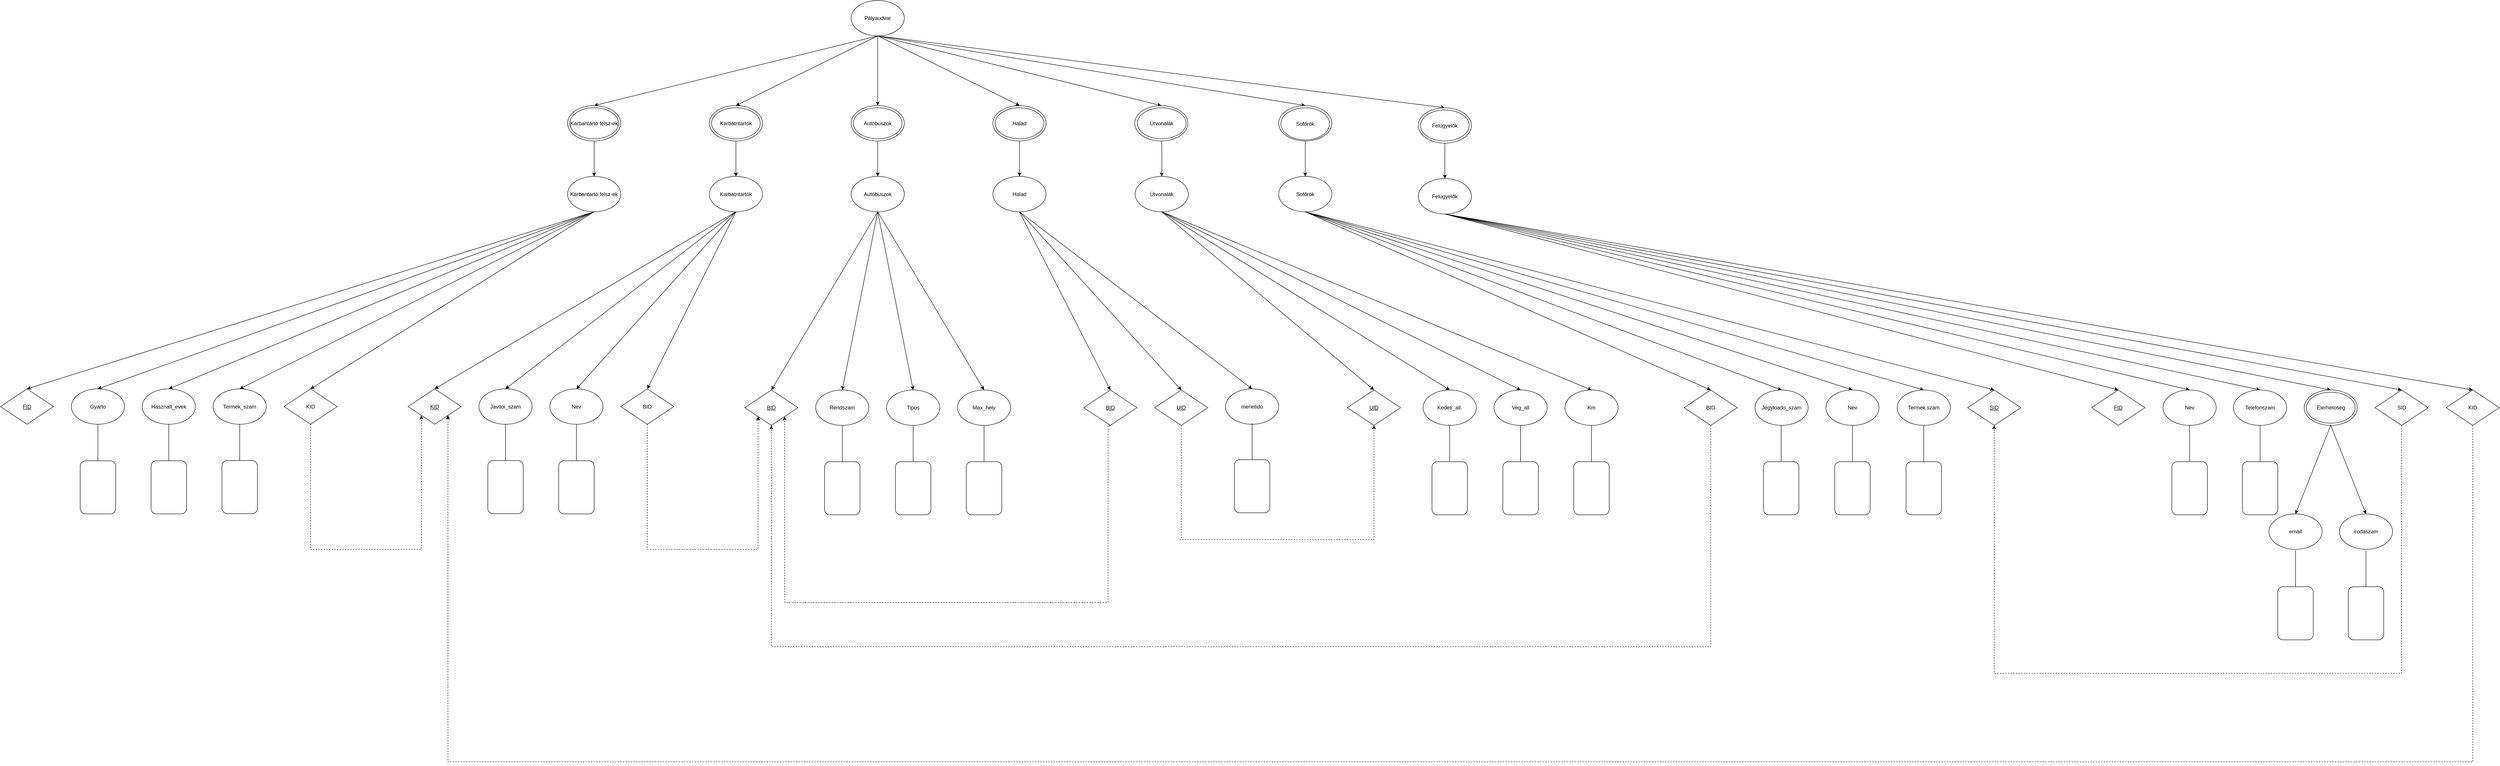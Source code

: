 <mxfile version="22.1.8" type="device">
  <diagram name="1 oldal" id="VtYqye-FtJfE0zJOBTTC">
    <mxGraphModel dx="4279" dy="1453" grid="1" gridSize="10" guides="1" tooltips="1" connect="1" arrows="1" fold="1" page="1" pageScale="1" pageWidth="827" pageHeight="1169" math="0" shadow="0">
      <root>
        <mxCell id="0" />
        <mxCell id="1" parent="0" />
        <mxCell id="_cBR1kMhC5_cjphcYEg0-15" style="rounded=0;orthogonalLoop=1;jettySize=auto;html=1;exitX=0.5;exitY=1;exitDx=0;exitDy=0;entryX=0.5;entryY=0;entryDx=0;entryDy=0;" parent="1" source="_cBR1kMhC5_cjphcYEg0-1" target="_cBR1kMhC5_cjphcYEg0-2" edge="1">
          <mxGeometry relative="1" as="geometry" />
        </mxCell>
        <mxCell id="_cBR1kMhC5_cjphcYEg0-16" style="rounded=0;orthogonalLoop=1;jettySize=auto;html=1;exitX=0.5;exitY=1;exitDx=0;exitDy=0;entryX=0.5;entryY=0;entryDx=0;entryDy=0;" parent="1" source="_cBR1kMhC5_cjphcYEg0-1" target="_cBR1kMhC5_cjphcYEg0-3" edge="1">
          <mxGeometry relative="1" as="geometry" />
        </mxCell>
        <mxCell id="_cBR1kMhC5_cjphcYEg0-17" style="edgeStyle=orthogonalEdgeStyle;rounded=0;orthogonalLoop=1;jettySize=auto;html=1;exitX=0.5;exitY=1;exitDx=0;exitDy=0;entryX=0.5;entryY=0;entryDx=0;entryDy=0;" parent="1" source="_cBR1kMhC5_cjphcYEg0-1" target="_cBR1kMhC5_cjphcYEg0-4" edge="1">
          <mxGeometry relative="1" as="geometry" />
        </mxCell>
        <mxCell id="_cBR1kMhC5_cjphcYEg0-18" style="rounded=0;orthogonalLoop=1;jettySize=auto;html=1;exitX=0.5;exitY=1;exitDx=0;exitDy=0;entryX=0.5;entryY=0;entryDx=0;entryDy=0;" parent="1" source="_cBR1kMhC5_cjphcYEg0-1" target="_cBR1kMhC5_cjphcYEg0-5" edge="1">
          <mxGeometry relative="1" as="geometry" />
        </mxCell>
        <mxCell id="_cBR1kMhC5_cjphcYEg0-19" style="rounded=0;orthogonalLoop=1;jettySize=auto;html=1;exitX=0.5;exitY=1;exitDx=0;exitDy=0;entryX=0.5;entryY=0;entryDx=0;entryDy=0;" parent="1" source="_cBR1kMhC5_cjphcYEg0-1" target="_cBR1kMhC5_cjphcYEg0-6" edge="1">
          <mxGeometry relative="1" as="geometry" />
        </mxCell>
        <mxCell id="_cBR1kMhC5_cjphcYEg0-20" style="rounded=0;orthogonalLoop=1;jettySize=auto;html=1;exitX=0.5;exitY=1;exitDx=0;exitDy=0;entryX=0.5;entryY=0;entryDx=0;entryDy=0;" parent="1" source="_cBR1kMhC5_cjphcYEg0-1" target="_cBR1kMhC5_cjphcYEg0-7" edge="1">
          <mxGeometry relative="1" as="geometry" />
        </mxCell>
        <mxCell id="_cBR1kMhC5_cjphcYEg0-157" style="rounded=0;orthogonalLoop=1;jettySize=auto;html=1;exitX=0.5;exitY=1;exitDx=0;exitDy=0;entryX=0.5;entryY=0;entryDx=0;entryDy=0;" parent="1" source="_cBR1kMhC5_cjphcYEg0-1" target="_cBR1kMhC5_cjphcYEg0-154" edge="1">
          <mxGeometry relative="1" as="geometry" />
        </mxCell>
        <mxCell id="_cBR1kMhC5_cjphcYEg0-1" value="Pályaudvar" style="ellipse;whiteSpace=wrap;html=1;" parent="1" vertex="1">
          <mxGeometry x="360" y="40" width="120" height="80" as="geometry" />
        </mxCell>
        <mxCell id="_cBR1kMhC5_cjphcYEg0-21" style="edgeStyle=orthogonalEdgeStyle;rounded=0;orthogonalLoop=1;jettySize=auto;html=1;exitX=0.5;exitY=1;exitDx=0;exitDy=0;" parent="1" source="_cBR1kMhC5_cjphcYEg0-2" target="_cBR1kMhC5_cjphcYEg0-8" edge="1">
          <mxGeometry relative="1" as="geometry" />
        </mxCell>
        <mxCell id="_cBR1kMhC5_cjphcYEg0-2" value="Karbantartó felsz-ek" style="ellipse;whiteSpace=wrap;html=1;" parent="1" vertex="1">
          <mxGeometry x="-280" y="277.5" width="120" height="80" as="geometry" />
        </mxCell>
        <mxCell id="_cBR1kMhC5_cjphcYEg0-22" style="edgeStyle=orthogonalEdgeStyle;rounded=0;orthogonalLoop=1;jettySize=auto;html=1;exitX=0.5;exitY=1;exitDx=0;exitDy=0;entryX=0.5;entryY=0;entryDx=0;entryDy=0;" parent="1" source="_cBR1kMhC5_cjphcYEg0-3" target="_cBR1kMhC5_cjphcYEg0-10" edge="1">
          <mxGeometry relative="1" as="geometry" />
        </mxCell>
        <mxCell id="_cBR1kMhC5_cjphcYEg0-3" value="Karbatntartók" style="ellipse;whiteSpace=wrap;html=1;" parent="1" vertex="1">
          <mxGeometry x="40" y="277.5" width="120" height="80" as="geometry" />
        </mxCell>
        <mxCell id="_cBR1kMhC5_cjphcYEg0-23" style="edgeStyle=orthogonalEdgeStyle;rounded=0;orthogonalLoop=1;jettySize=auto;html=1;exitX=0.5;exitY=1;exitDx=0;exitDy=0;" parent="1" source="_cBR1kMhC5_cjphcYEg0-4" target="_cBR1kMhC5_cjphcYEg0-11" edge="1">
          <mxGeometry relative="1" as="geometry" />
        </mxCell>
        <mxCell id="_cBR1kMhC5_cjphcYEg0-4" value="Autóbuszok" style="ellipse;whiteSpace=wrap;html=1;" parent="1" vertex="1">
          <mxGeometry x="360" y="277.5" width="120" height="80" as="geometry" />
        </mxCell>
        <mxCell id="_cBR1kMhC5_cjphcYEg0-24" style="edgeStyle=orthogonalEdgeStyle;rounded=0;orthogonalLoop=1;jettySize=auto;html=1;exitX=0.5;exitY=1;exitDx=0;exitDy=0;entryX=0.5;entryY=0;entryDx=0;entryDy=0;" parent="1" source="_cBR1kMhC5_cjphcYEg0-5" target="_cBR1kMhC5_cjphcYEg0-12" edge="1">
          <mxGeometry relative="1" as="geometry" />
        </mxCell>
        <mxCell id="_cBR1kMhC5_cjphcYEg0-5" value="Sofőrök" style="ellipse;whiteSpace=wrap;html=1;" parent="1" vertex="1">
          <mxGeometry x="1325" y="277.5" width="120" height="80" as="geometry" />
        </mxCell>
        <mxCell id="_cBR1kMhC5_cjphcYEg0-25" style="edgeStyle=orthogonalEdgeStyle;rounded=0;orthogonalLoop=1;jettySize=auto;html=1;exitX=0.5;exitY=1;exitDx=0;exitDy=0;" parent="1" target="_cBR1kMhC5_cjphcYEg0-13" edge="1">
          <mxGeometry relative="1" as="geometry">
            <mxPoint x="1061" y="357.5" as="sourcePoint" />
          </mxGeometry>
        </mxCell>
        <mxCell id="_cBR1kMhC5_cjphcYEg0-6" value="Útvonalak" style="ellipse;whiteSpace=wrap;html=1;" parent="1" vertex="1">
          <mxGeometry x="1000" y="277.5" width="120" height="80" as="geometry" />
        </mxCell>
        <mxCell id="_cBR1kMhC5_cjphcYEg0-26" style="edgeStyle=orthogonalEdgeStyle;rounded=0;orthogonalLoop=1;jettySize=auto;html=1;exitX=0.5;exitY=1;exitDx=0;exitDy=0;entryX=0.5;entryY=0;entryDx=0;entryDy=0;" parent="1" source="_cBR1kMhC5_cjphcYEg0-7" target="_cBR1kMhC5_cjphcYEg0-14" edge="1">
          <mxGeometry relative="1" as="geometry" />
        </mxCell>
        <mxCell id="_cBR1kMhC5_cjphcYEg0-7" value="Felügyelők" style="ellipse;whiteSpace=wrap;html=1;" parent="1" vertex="1">
          <mxGeometry x="1640" y="282.5" width="120" height="80" as="geometry" />
        </mxCell>
        <mxCell id="_cBR1kMhC5_cjphcYEg0-66" style="edgeStyle=none;rounded=0;orthogonalLoop=1;jettySize=auto;html=1;exitX=0.5;exitY=1;exitDx=0;exitDy=0;entryX=0.5;entryY=0;entryDx=0;entryDy=0;" parent="1" source="_cBR1kMhC5_cjphcYEg0-8" target="_cBR1kMhC5_cjphcYEg0-36" edge="1">
          <mxGeometry relative="1" as="geometry" />
        </mxCell>
        <mxCell id="_cBR1kMhC5_cjphcYEg0-67" style="edgeStyle=none;rounded=0;orthogonalLoop=1;jettySize=auto;html=1;exitX=0.5;exitY=1;exitDx=0;exitDy=0;entryX=0.5;entryY=0;entryDx=0;entryDy=0;" parent="1" source="_cBR1kMhC5_cjphcYEg0-8" target="_cBR1kMhC5_cjphcYEg0-33" edge="1">
          <mxGeometry relative="1" as="geometry" />
        </mxCell>
        <mxCell id="_cBR1kMhC5_cjphcYEg0-68" style="edgeStyle=none;rounded=0;orthogonalLoop=1;jettySize=auto;html=1;exitX=0.5;exitY=1;exitDx=0;exitDy=0;entryX=0.5;entryY=0;entryDx=0;entryDy=0;" parent="1" source="_cBR1kMhC5_cjphcYEg0-8" target="_cBR1kMhC5_cjphcYEg0-34" edge="1">
          <mxGeometry relative="1" as="geometry" />
        </mxCell>
        <mxCell id="_cBR1kMhC5_cjphcYEg0-69" style="edgeStyle=none;rounded=0;orthogonalLoop=1;jettySize=auto;html=1;exitX=0.5;exitY=1;exitDx=0;exitDy=0;entryX=0.5;entryY=0;entryDx=0;entryDy=0;" parent="1" source="_cBR1kMhC5_cjphcYEg0-8" target="_cBR1kMhC5_cjphcYEg0-35" edge="1">
          <mxGeometry relative="1" as="geometry" />
        </mxCell>
        <mxCell id="_cBR1kMhC5_cjphcYEg0-70" style="edgeStyle=none;rounded=0;orthogonalLoop=1;jettySize=auto;html=1;exitX=0.5;exitY=1;exitDx=0;exitDy=0;entryX=0.5;entryY=0;entryDx=0;entryDy=0;" parent="1" source="_cBR1kMhC5_cjphcYEg0-8" target="_cBR1kMhC5_cjphcYEg0-37" edge="1">
          <mxGeometry relative="1" as="geometry" />
        </mxCell>
        <mxCell id="_cBR1kMhC5_cjphcYEg0-8" value="Karbantartó felsz-ek" style="ellipse;whiteSpace=wrap;html=1;" parent="1" vertex="1">
          <mxGeometry x="-280" y="437.5" width="120" height="80" as="geometry" />
        </mxCell>
        <mxCell id="_cBR1kMhC5_cjphcYEg0-71" style="edgeStyle=none;rounded=0;orthogonalLoop=1;jettySize=auto;html=1;exitX=0.5;exitY=1;exitDx=0;exitDy=0;entryX=0.5;entryY=0;entryDx=0;entryDy=0;" parent="1" source="_cBR1kMhC5_cjphcYEg0-10" target="_cBR1kMhC5_cjphcYEg0-42" edge="1">
          <mxGeometry relative="1" as="geometry" />
        </mxCell>
        <mxCell id="_cBR1kMhC5_cjphcYEg0-72" style="edgeStyle=none;rounded=0;orthogonalLoop=1;jettySize=auto;html=1;exitX=0.5;exitY=1;exitDx=0;exitDy=0;entryX=0.5;entryY=0;entryDx=0;entryDy=0;" parent="1" source="_cBR1kMhC5_cjphcYEg0-10" target="_cBR1kMhC5_cjphcYEg0-39" edge="1">
          <mxGeometry relative="1" as="geometry" />
        </mxCell>
        <mxCell id="_cBR1kMhC5_cjphcYEg0-73" style="edgeStyle=none;rounded=0;orthogonalLoop=1;jettySize=auto;html=1;exitX=0.5;exitY=1;exitDx=0;exitDy=0;entryX=0.5;entryY=0;entryDx=0;entryDy=0;" parent="1" source="_cBR1kMhC5_cjphcYEg0-10" target="_cBR1kMhC5_cjphcYEg0-40" edge="1">
          <mxGeometry relative="1" as="geometry" />
        </mxCell>
        <mxCell id="_cBR1kMhC5_cjphcYEg0-74" style="edgeStyle=none;rounded=0;orthogonalLoop=1;jettySize=auto;html=1;exitX=0.5;exitY=1;exitDx=0;exitDy=0;entryX=0.5;entryY=0;entryDx=0;entryDy=0;" parent="1" source="_cBR1kMhC5_cjphcYEg0-10" target="_cBR1kMhC5_cjphcYEg0-43" edge="1">
          <mxGeometry relative="1" as="geometry" />
        </mxCell>
        <mxCell id="_cBR1kMhC5_cjphcYEg0-10" value="Karbatntartók" style="ellipse;whiteSpace=wrap;html=1;" parent="1" vertex="1">
          <mxGeometry x="40" y="437.5" width="120" height="80" as="geometry" />
        </mxCell>
        <mxCell id="_cBR1kMhC5_cjphcYEg0-75" style="edgeStyle=none;rounded=0;orthogonalLoop=1;jettySize=auto;html=1;exitX=0.5;exitY=1;exitDx=0;exitDy=0;entryX=0.5;entryY=0;entryDx=0;entryDy=0;" parent="1" source="_cBR1kMhC5_cjphcYEg0-11" target="_cBR1kMhC5_cjphcYEg0-47" edge="1">
          <mxGeometry relative="1" as="geometry" />
        </mxCell>
        <mxCell id="_cBR1kMhC5_cjphcYEg0-76" style="edgeStyle=none;rounded=0;orthogonalLoop=1;jettySize=auto;html=1;exitX=0.5;exitY=1;exitDx=0;exitDy=0;entryX=0.5;entryY=0;entryDx=0;entryDy=0;" parent="1" source="_cBR1kMhC5_cjphcYEg0-11" target="_cBR1kMhC5_cjphcYEg0-44" edge="1">
          <mxGeometry relative="1" as="geometry" />
        </mxCell>
        <mxCell id="_cBR1kMhC5_cjphcYEg0-77" style="edgeStyle=none;rounded=0;orthogonalLoop=1;jettySize=auto;html=1;exitX=0.5;exitY=1;exitDx=0;exitDy=0;entryX=0.5;entryY=0;entryDx=0;entryDy=0;" parent="1" source="_cBR1kMhC5_cjphcYEg0-11" target="_cBR1kMhC5_cjphcYEg0-45" edge="1">
          <mxGeometry relative="1" as="geometry" />
        </mxCell>
        <mxCell id="_cBR1kMhC5_cjphcYEg0-78" style="edgeStyle=none;rounded=0;orthogonalLoop=1;jettySize=auto;html=1;exitX=0.5;exitY=1;exitDx=0;exitDy=0;entryX=0.5;entryY=0;entryDx=0;entryDy=0;" parent="1" source="_cBR1kMhC5_cjphcYEg0-11" target="_cBR1kMhC5_cjphcYEg0-46" edge="1">
          <mxGeometry relative="1" as="geometry" />
        </mxCell>
        <mxCell id="_cBR1kMhC5_cjphcYEg0-11" value="Autóbuszok" style="ellipse;whiteSpace=wrap;html=1;" parent="1" vertex="1">
          <mxGeometry x="360" y="437.5" width="120" height="80" as="geometry" />
        </mxCell>
        <mxCell id="_cBR1kMhC5_cjphcYEg0-79" style="edgeStyle=none;rounded=0;orthogonalLoop=1;jettySize=auto;html=1;exitX=0.5;exitY=1;exitDx=0;exitDy=0;entryX=0.5;entryY=0;entryDx=0;entryDy=0;" parent="1" source="_cBR1kMhC5_cjphcYEg0-12" edge="1" target="_cBR1kMhC5_cjphcYEg0-142">
          <mxGeometry relative="1" as="geometry">
            <mxPoint x="940" y="920.0" as="targetPoint" />
          </mxGeometry>
        </mxCell>
        <mxCell id="_cBR1kMhC5_cjphcYEg0-80" style="edgeStyle=none;rounded=0;orthogonalLoop=1;jettySize=auto;html=1;exitX=0.5;exitY=1;exitDx=0;exitDy=0;entryX=0.5;entryY=0;entryDx=0;entryDy=0;" parent="1" source="_cBR1kMhC5_cjphcYEg0-12" target="_cBR1kMhC5_cjphcYEg0-49" edge="1">
          <mxGeometry relative="1" as="geometry" />
        </mxCell>
        <mxCell id="_cBR1kMhC5_cjphcYEg0-81" style="edgeStyle=none;rounded=0;orthogonalLoop=1;jettySize=auto;html=1;exitX=0.5;exitY=1;exitDx=0;exitDy=0;entryX=0.5;entryY=0;entryDx=0;entryDy=0;" parent="1" source="_cBR1kMhC5_cjphcYEg0-12" target="_cBR1kMhC5_cjphcYEg0-50" edge="1">
          <mxGeometry relative="1" as="geometry" />
        </mxCell>
        <mxCell id="_cBR1kMhC5_cjphcYEg0-82" style="edgeStyle=none;rounded=0;orthogonalLoop=1;jettySize=auto;html=1;exitX=0.5;exitY=1;exitDx=0;exitDy=0;entryX=0.5;entryY=0;entryDx=0;entryDy=0;" parent="1" source="_cBR1kMhC5_cjphcYEg0-12" target="_cBR1kMhC5_cjphcYEg0-51" edge="1">
          <mxGeometry relative="1" as="geometry" />
        </mxCell>
        <mxCell id="_cBR1kMhC5_cjphcYEg0-83" style="edgeStyle=none;rounded=0;orthogonalLoop=1;jettySize=auto;html=1;exitX=0.5;exitY=1;exitDx=0;exitDy=0;entryX=0.5;entryY=0;entryDx=0;entryDy=0;" parent="1" source="_cBR1kMhC5_cjphcYEg0-12" edge="1" target="_cBR1kMhC5_cjphcYEg0-141">
          <mxGeometry relative="1" as="geometry">
            <mxPoint x="1580" y="920.0" as="targetPoint" />
          </mxGeometry>
        </mxCell>
        <mxCell id="_cBR1kMhC5_cjphcYEg0-12" value="Sofőrök" style="ellipse;whiteSpace=wrap;html=1;" parent="1" vertex="1">
          <mxGeometry x="1325" y="437.5" width="120" height="80" as="geometry" />
        </mxCell>
        <mxCell id="_cBR1kMhC5_cjphcYEg0-84" style="edgeStyle=none;rounded=0;orthogonalLoop=1;jettySize=auto;html=1;exitX=0.5;exitY=1;exitDx=0;exitDy=0;entryX=0.5;entryY=0;entryDx=0;entryDy=0;" parent="1" source="_cBR1kMhC5_cjphcYEg0-13" target="_cBR1kMhC5_cjphcYEg0-57" edge="1">
          <mxGeometry relative="1" as="geometry" />
        </mxCell>
        <mxCell id="_cBR1kMhC5_cjphcYEg0-85" style="edgeStyle=none;rounded=0;orthogonalLoop=1;jettySize=auto;html=1;exitX=0.5;exitY=1;exitDx=0;exitDy=0;entryX=0.5;entryY=0;entryDx=0;entryDy=0;" parent="1" source="_cBR1kMhC5_cjphcYEg0-13" target="_cBR1kMhC5_cjphcYEg0-54" edge="1">
          <mxGeometry relative="1" as="geometry" />
        </mxCell>
        <mxCell id="_cBR1kMhC5_cjphcYEg0-86" style="edgeStyle=none;rounded=0;orthogonalLoop=1;jettySize=auto;html=1;exitX=0.5;exitY=1;exitDx=0;exitDy=0;entryX=0.5;entryY=0;entryDx=0;entryDy=0;" parent="1" source="_cBR1kMhC5_cjphcYEg0-13" target="_cBR1kMhC5_cjphcYEg0-55" edge="1">
          <mxGeometry relative="1" as="geometry" />
        </mxCell>
        <mxCell id="_cBR1kMhC5_cjphcYEg0-87" style="edgeStyle=none;rounded=0;orthogonalLoop=1;jettySize=auto;html=1;exitX=0.5;exitY=1;exitDx=0;exitDy=0;entryX=0.5;entryY=0;entryDx=0;entryDy=0;" parent="1" source="_cBR1kMhC5_cjphcYEg0-13" target="_cBR1kMhC5_cjphcYEg0-56" edge="1">
          <mxGeometry relative="1" as="geometry" />
        </mxCell>
        <mxCell id="_cBR1kMhC5_cjphcYEg0-13" value="Útvonalak" style="ellipse;whiteSpace=wrap;html=1;" parent="1" vertex="1">
          <mxGeometry x="1001" y="437.5" width="120" height="80" as="geometry" />
        </mxCell>
        <mxCell id="_cBR1kMhC5_cjphcYEg0-88" style="edgeStyle=none;rounded=0;orthogonalLoop=1;jettySize=auto;html=1;exitX=0.5;exitY=1;exitDx=0;exitDy=0;entryX=0.5;entryY=0;entryDx=0;entryDy=0;" parent="1" source="_cBR1kMhC5_cjphcYEg0-14" target="_cBR1kMhC5_cjphcYEg0-61" edge="1">
          <mxGeometry relative="1" as="geometry" />
        </mxCell>
        <mxCell id="_cBR1kMhC5_cjphcYEg0-89" style="edgeStyle=none;rounded=0;orthogonalLoop=1;jettySize=auto;html=1;exitX=0.5;exitY=1;exitDx=0;exitDy=0;entryX=0.5;entryY=0;entryDx=0;entryDy=0;" parent="1" source="_cBR1kMhC5_cjphcYEg0-14" target="_cBR1kMhC5_cjphcYEg0-58" edge="1">
          <mxGeometry relative="1" as="geometry" />
        </mxCell>
        <mxCell id="_cBR1kMhC5_cjphcYEg0-90" style="edgeStyle=none;rounded=0;orthogonalLoop=1;jettySize=auto;html=1;exitX=0.5;exitY=1;exitDx=0;exitDy=0;entryX=0.5;entryY=0;entryDx=0;entryDy=0;" parent="1" source="_cBR1kMhC5_cjphcYEg0-14" target="_cBR1kMhC5_cjphcYEg0-59" edge="1">
          <mxGeometry relative="1" as="geometry" />
        </mxCell>
        <mxCell id="_cBR1kMhC5_cjphcYEg0-91" style="edgeStyle=none;rounded=0;orthogonalLoop=1;jettySize=auto;html=1;exitX=0.5;exitY=1;exitDx=0;exitDy=0;entryX=0.5;entryY=0;entryDx=0;entryDy=0;" parent="1" source="_cBR1kMhC5_cjphcYEg0-14" target="_cBR1kMhC5_cjphcYEg0-60" edge="1">
          <mxGeometry relative="1" as="geometry" />
        </mxCell>
        <mxCell id="_cBR1kMhC5_cjphcYEg0-92" style="edgeStyle=none;rounded=0;orthogonalLoop=1;jettySize=auto;html=1;exitX=0.5;exitY=1;exitDx=0;exitDy=0;entryX=0.5;entryY=0;entryDx=0;entryDy=0;" parent="1" source="_cBR1kMhC5_cjphcYEg0-14" target="_cBR1kMhC5_cjphcYEg0-65" edge="1">
          <mxGeometry relative="1" as="geometry">
            <mxPoint x="3380" y="920" as="targetPoint" />
          </mxGeometry>
        </mxCell>
        <mxCell id="_cBR1kMhC5_cjphcYEg0-152" style="rounded=0;orthogonalLoop=1;jettySize=auto;html=1;exitX=0.5;exitY=1;exitDx=0;exitDy=0;entryX=0.5;entryY=0;entryDx=0;entryDy=0;" parent="1" source="_cBR1kMhC5_cjphcYEg0-14" target="_cBR1kMhC5_cjphcYEg0-144" edge="1">
          <mxGeometry relative="1" as="geometry" />
        </mxCell>
        <mxCell id="_cBR1kMhC5_cjphcYEg0-14" value="Felügyelők" style="ellipse;whiteSpace=wrap;html=1;" parent="1" vertex="1">
          <mxGeometry x="1640" y="442.5" width="120" height="80" as="geometry" />
        </mxCell>
        <mxCell id="_cBR1kMhC5_cjphcYEg0-27" value="Útvonalak" style="ellipse;whiteSpace=wrap;html=1;" parent="1" vertex="1">
          <mxGeometry x="1006" y="282.5" width="110" height="70" as="geometry" />
        </mxCell>
        <mxCell id="_cBR1kMhC5_cjphcYEg0-28" value="Felügyelők" style="ellipse;whiteSpace=wrap;html=1;" parent="1" vertex="1">
          <mxGeometry x="1645" y="287.5" width="110" height="70" as="geometry" />
        </mxCell>
        <mxCell id="_cBR1kMhC5_cjphcYEg0-29" value="Sofőrök" style="ellipse;whiteSpace=wrap;html=1;" parent="1" vertex="1">
          <mxGeometry x="1330" y="282.5" width="110" height="72.5" as="geometry" />
        </mxCell>
        <mxCell id="_cBR1kMhC5_cjphcYEg0-30" value="Autóbuszok" style="ellipse;whiteSpace=wrap;html=1;" parent="1" vertex="1">
          <mxGeometry x="365" y="282.5" width="110" height="70" as="geometry" />
        </mxCell>
        <mxCell id="_cBR1kMhC5_cjphcYEg0-31" value="Karbatntartók" style="ellipse;whiteSpace=wrap;html=1;" parent="1" vertex="1">
          <mxGeometry x="45" y="282.5" width="110" height="70" as="geometry" />
        </mxCell>
        <mxCell id="_cBR1kMhC5_cjphcYEg0-32" value="Karbantartó felsz-ek" style="ellipse;whiteSpace=wrap;html=1;" parent="1" vertex="1">
          <mxGeometry x="-275" y="282.5" width="110" height="70" as="geometry" />
        </mxCell>
        <mxCell id="_cBR1kMhC5_cjphcYEg0-98" style="edgeStyle=none;rounded=0;orthogonalLoop=1;jettySize=auto;html=1;exitX=0.5;exitY=1;exitDx=0;exitDy=0;entryX=0;entryY=0.5;entryDx=0;entryDy=0;endArrow=none;endFill=0;" parent="1" source="_cBR1kMhC5_cjphcYEg0-33" target="_cBR1kMhC5_cjphcYEg0-95" edge="1">
          <mxGeometry relative="1" as="geometry" />
        </mxCell>
        <mxCell id="_cBR1kMhC5_cjphcYEg0-33" value="Gyarto" style="ellipse;whiteSpace=wrap;html=1;" parent="1" vertex="1">
          <mxGeometry x="-1400" y="917.5" width="120" height="80" as="geometry" />
        </mxCell>
        <mxCell id="_cBR1kMhC5_cjphcYEg0-34" value="Hasznalt_evek" style="ellipse;whiteSpace=wrap;html=1;" parent="1" vertex="1">
          <mxGeometry x="-1240" y="917.5" width="120" height="80" as="geometry" />
        </mxCell>
        <mxCell id="_cBR1kMhC5_cjphcYEg0-35" value="Termek_szam" style="ellipse;whiteSpace=wrap;html=1;" parent="1" vertex="1">
          <mxGeometry x="-1080" y="917.5" width="120" height="80" as="geometry" />
        </mxCell>
        <mxCell id="_cBR1kMhC5_cjphcYEg0-36" value="&lt;u&gt;FID&lt;/u&gt;" style="rhombus;whiteSpace=wrap;html=1;" parent="1" vertex="1">
          <mxGeometry x="-1560" y="917.5" width="120" height="80" as="geometry" />
        </mxCell>
        <mxCell id="_cBR1kMhC5_cjphcYEg0-137" style="edgeStyle=orthogonalEdgeStyle;rounded=0;orthogonalLoop=1;jettySize=auto;html=1;exitX=0.5;exitY=1;exitDx=0;exitDy=0;entryX=0;entryY=1;entryDx=0;entryDy=0;dashed=1;" parent="1" source="_cBR1kMhC5_cjphcYEg0-37" target="_cBR1kMhC5_cjphcYEg0-42" edge="1">
          <mxGeometry relative="1" as="geometry">
            <Array as="points">
              <mxPoint x="-860" y="1280" />
              <mxPoint x="-610" y="1280" />
            </Array>
          </mxGeometry>
        </mxCell>
        <mxCell id="_cBR1kMhC5_cjphcYEg0-37" value="KID" style="rhombus;whiteSpace=wrap;html=1;" parent="1" vertex="1">
          <mxGeometry x="-920" y="917.5" width="120" height="80" as="geometry" />
        </mxCell>
        <mxCell id="_cBR1kMhC5_cjphcYEg0-39" value="Javitoi_szam" style="ellipse;whiteSpace=wrap;html=1;" parent="1" vertex="1">
          <mxGeometry x="-480" y="917.5" width="120" height="80" as="geometry" />
        </mxCell>
        <mxCell id="_cBR1kMhC5_cjphcYEg0-40" value="Nev" style="ellipse;whiteSpace=wrap;html=1;" parent="1" vertex="1">
          <mxGeometry x="-320" y="917.5" width="120" height="80" as="geometry" />
        </mxCell>
        <mxCell id="_cBR1kMhC5_cjphcYEg0-42" value="&lt;u&gt;KID&lt;/u&gt;" style="rhombus;whiteSpace=wrap;html=1;" parent="1" vertex="1">
          <mxGeometry x="-640" y="917.5" width="120" height="80" as="geometry" />
        </mxCell>
        <mxCell id="_cBR1kMhC5_cjphcYEg0-140" style="edgeStyle=orthogonalEdgeStyle;rounded=0;orthogonalLoop=1;jettySize=auto;html=1;exitX=0.5;exitY=1;exitDx=0;exitDy=0;entryX=0;entryY=1;entryDx=0;entryDy=0;dashed=1;" parent="1" source="_cBR1kMhC5_cjphcYEg0-43" target="_cBR1kMhC5_cjphcYEg0-47" edge="1">
          <mxGeometry relative="1" as="geometry">
            <Array as="points">
              <mxPoint x="-100" y="1280" />
              <mxPoint x="150" y="1280" />
            </Array>
          </mxGeometry>
        </mxCell>
        <mxCell id="_cBR1kMhC5_cjphcYEg0-43" value="BID" style="rhombus;whiteSpace=wrap;html=1;" parent="1" vertex="1">
          <mxGeometry x="-160" y="917.5" width="120" height="80" as="geometry" />
        </mxCell>
        <mxCell id="_cBR1kMhC5_cjphcYEg0-44" value="Rendszam" style="ellipse;whiteSpace=wrap;html=1;" parent="1" vertex="1">
          <mxGeometry x="280" y="920" width="120" height="80" as="geometry" />
        </mxCell>
        <mxCell id="_cBR1kMhC5_cjphcYEg0-45" value="Tipus" style="ellipse;whiteSpace=wrap;html=1;" parent="1" vertex="1">
          <mxGeometry x="440" y="920" width="120" height="80" as="geometry" />
        </mxCell>
        <mxCell id="_cBR1kMhC5_cjphcYEg0-46" value="Max_hely" style="ellipse;whiteSpace=wrap;html=1;" parent="1" vertex="1">
          <mxGeometry x="600" y="920" width="120" height="80" as="geometry" />
        </mxCell>
        <mxCell id="_cBR1kMhC5_cjphcYEg0-47" value="&lt;u&gt;BID&lt;/u&gt;" style="rhombus;whiteSpace=wrap;html=1;" parent="1" vertex="1">
          <mxGeometry x="120" y="920" width="120" height="80" as="geometry" />
        </mxCell>
        <mxCell id="_cBR1kMhC5_cjphcYEg0-49" value="Jegykiado_szam" style="ellipse;whiteSpace=wrap;html=1;" parent="1" vertex="1">
          <mxGeometry x="2400" y="920" width="120" height="80" as="geometry" />
        </mxCell>
        <mxCell id="_cBR1kMhC5_cjphcYEg0-50" value="Nev" style="ellipse;whiteSpace=wrap;html=1;" parent="1" vertex="1">
          <mxGeometry x="2560" y="920" width="120" height="80" as="geometry" />
        </mxCell>
        <mxCell id="_cBR1kMhC5_cjphcYEg0-51" value="Termek szam" style="ellipse;whiteSpace=wrap;html=1;" parent="1" vertex="1">
          <mxGeometry x="2721" y="920" width="120" height="80" as="geometry" />
        </mxCell>
        <mxCell id="_cBR1kMhC5_cjphcYEg0-54" value="Kedeti_all." style="ellipse;whiteSpace=wrap;html=1;" parent="1" vertex="1">
          <mxGeometry x="1651" y="920" width="120" height="80" as="geometry" />
        </mxCell>
        <mxCell id="_cBR1kMhC5_cjphcYEg0-55" value="Veg_all" style="ellipse;whiteSpace=wrap;html=1;" parent="1" vertex="1">
          <mxGeometry x="1811" y="920" width="120" height="80" as="geometry" />
        </mxCell>
        <mxCell id="_cBR1kMhC5_cjphcYEg0-56" value="Km" style="ellipse;whiteSpace=wrap;html=1;" parent="1" vertex="1">
          <mxGeometry x="1971" y="920" width="120" height="80" as="geometry" />
        </mxCell>
        <mxCell id="_cBR1kMhC5_cjphcYEg0-57" value="&lt;u&gt;UID&lt;/u&gt;" style="rhombus;whiteSpace=wrap;html=1;" parent="1" vertex="1">
          <mxGeometry x="1480" y="920" width="120" height="80" as="geometry" />
        </mxCell>
        <mxCell id="_cBR1kMhC5_cjphcYEg0-58" value="Nev" style="ellipse;whiteSpace=wrap;html=1;" parent="1" vertex="1">
          <mxGeometry x="3321" y="920" width="120" height="80" as="geometry" />
        </mxCell>
        <mxCell id="_cBR1kMhC5_cjphcYEg0-59" value="Telefonszam" style="ellipse;whiteSpace=wrap;html=1;" parent="1" vertex="1">
          <mxGeometry x="3480" y="920" width="120" height="80" as="geometry" />
        </mxCell>
        <mxCell id="_cBR1kMhC5_cjphcYEg0-135" style="edgeStyle=none;rounded=0;orthogonalLoop=1;jettySize=auto;html=1;exitX=0.5;exitY=1;exitDx=0;exitDy=0;entryX=0.5;entryY=0;entryDx=0;entryDy=0;" parent="1" source="_cBR1kMhC5_cjphcYEg0-60" target="_cBR1kMhC5_cjphcYEg0-64" edge="1">
          <mxGeometry relative="1" as="geometry" />
        </mxCell>
        <mxCell id="_cBR1kMhC5_cjphcYEg0-136" style="edgeStyle=none;rounded=0;orthogonalLoop=1;jettySize=auto;html=1;exitX=0.5;exitY=1;exitDx=0;exitDy=0;entryX=0.5;entryY=0;entryDx=0;entryDy=0;" parent="1" source="_cBR1kMhC5_cjphcYEg0-60" target="_cBR1kMhC5_cjphcYEg0-63" edge="1">
          <mxGeometry relative="1" as="geometry" />
        </mxCell>
        <mxCell id="_cBR1kMhC5_cjphcYEg0-60" value="Elerhetoseg" style="ellipse;whiteSpace=wrap;html=1;" parent="1" vertex="1">
          <mxGeometry x="3639.5" y="920" width="120" height="80" as="geometry" />
        </mxCell>
        <mxCell id="_cBR1kMhC5_cjphcYEg0-61" value="&lt;u&gt;FID&lt;/u&gt;" style="rhombus;whiteSpace=wrap;html=1;" parent="1" vertex="1">
          <mxGeometry x="3160" y="920" width="120" height="80" as="geometry" />
        </mxCell>
        <mxCell id="_cBR1kMhC5_cjphcYEg0-62" value="Elerhetoseg" style="ellipse;whiteSpace=wrap;html=1;" parent="1" vertex="1">
          <mxGeometry x="3644.5" y="925" width="110" height="70" as="geometry" />
        </mxCell>
        <mxCell id="_cBR1kMhC5_cjphcYEg0-63" value="email" style="ellipse;whiteSpace=wrap;html=1;" parent="1" vertex="1">
          <mxGeometry x="3560" y="1200" width="120" height="80" as="geometry" />
        </mxCell>
        <mxCell id="_cBR1kMhC5_cjphcYEg0-64" value="irodaszam" style="ellipse;whiteSpace=wrap;html=1;" parent="1" vertex="1">
          <mxGeometry x="3719" y="1200" width="120" height="80" as="geometry" />
        </mxCell>
        <mxCell id="_cBR1kMhC5_cjphcYEg0-145" style="edgeStyle=orthogonalEdgeStyle;rounded=0;orthogonalLoop=1;jettySize=auto;html=1;exitX=0.5;exitY=1;exitDx=0;exitDy=0;entryX=0.5;entryY=1;entryDx=0;entryDy=0;dashed=1;" parent="1" source="_cBR1kMhC5_cjphcYEg0-65" target="_cBR1kMhC5_cjphcYEg0-141" edge="1">
          <mxGeometry relative="1" as="geometry">
            <Array as="points">
              <mxPoint x="3860" y="1560" />
              <mxPoint x="2940" y="1560" />
            </Array>
          </mxGeometry>
        </mxCell>
        <mxCell id="_cBR1kMhC5_cjphcYEg0-65" value="SID" style="rhombus;whiteSpace=wrap;html=1;" parent="1" vertex="1">
          <mxGeometry x="3799.5" y="920" width="120" height="80" as="geometry" />
        </mxCell>
        <mxCell id="_cBR1kMhC5_cjphcYEg0-95" value="" style="rounded=1;whiteSpace=wrap;html=1;rotation=90;" parent="1" vertex="1">
          <mxGeometry x="-1400" y="1100" width="120" height="80" as="geometry" />
        </mxCell>
        <mxCell id="_cBR1kMhC5_cjphcYEg0-99" style="edgeStyle=none;rounded=0;orthogonalLoop=1;jettySize=auto;html=1;exitX=0.5;exitY=1;exitDx=0;exitDy=0;entryX=0;entryY=0.5;entryDx=0;entryDy=0;endArrow=none;endFill=0;" parent="1" target="_cBR1kMhC5_cjphcYEg0-100" edge="1">
          <mxGeometry relative="1" as="geometry">
            <mxPoint x="-1180" y="998" as="sourcePoint" />
          </mxGeometry>
        </mxCell>
        <mxCell id="_cBR1kMhC5_cjphcYEg0-100" value="" style="rounded=1;whiteSpace=wrap;html=1;rotation=90;" parent="1" vertex="1">
          <mxGeometry x="-1240" y="1100" width="120" height="80" as="geometry" />
        </mxCell>
        <mxCell id="_cBR1kMhC5_cjphcYEg0-101" style="edgeStyle=none;rounded=0;orthogonalLoop=1;jettySize=auto;html=1;exitX=0.5;exitY=1;exitDx=0;exitDy=0;entryX=0;entryY=0.5;entryDx=0;entryDy=0;endArrow=none;endFill=0;" parent="1" target="_cBR1kMhC5_cjphcYEg0-102" edge="1">
          <mxGeometry relative="1" as="geometry">
            <mxPoint x="-1020" y="997.5" as="sourcePoint" />
          </mxGeometry>
        </mxCell>
        <mxCell id="_cBR1kMhC5_cjphcYEg0-102" value="" style="rounded=1;whiteSpace=wrap;html=1;rotation=90;" parent="1" vertex="1">
          <mxGeometry x="-1080" y="1099.5" width="120" height="80" as="geometry" />
        </mxCell>
        <mxCell id="_cBR1kMhC5_cjphcYEg0-103" style="edgeStyle=none;rounded=0;orthogonalLoop=1;jettySize=auto;html=1;exitX=0.5;exitY=1;exitDx=0;exitDy=0;entryX=0;entryY=0.5;entryDx=0;entryDy=0;endArrow=none;endFill=0;" parent="1" target="_cBR1kMhC5_cjphcYEg0-104" edge="1">
          <mxGeometry relative="1" as="geometry">
            <mxPoint x="-420" y="997.5" as="sourcePoint" />
          </mxGeometry>
        </mxCell>
        <mxCell id="_cBR1kMhC5_cjphcYEg0-104" value="" style="rounded=1;whiteSpace=wrap;html=1;rotation=90;" parent="1" vertex="1">
          <mxGeometry x="-480" y="1099.5" width="120" height="80" as="geometry" />
        </mxCell>
        <mxCell id="_cBR1kMhC5_cjphcYEg0-107" style="edgeStyle=none;rounded=0;orthogonalLoop=1;jettySize=auto;html=1;exitX=0.5;exitY=1;exitDx=0;exitDy=0;entryX=0;entryY=0.5;entryDx=0;entryDy=0;endArrow=none;endFill=0;" parent="1" target="_cBR1kMhC5_cjphcYEg0-108" edge="1">
          <mxGeometry relative="1" as="geometry">
            <mxPoint x="-260" y="998" as="sourcePoint" />
          </mxGeometry>
        </mxCell>
        <mxCell id="_cBR1kMhC5_cjphcYEg0-108" value="" style="rounded=1;whiteSpace=wrap;html=1;rotation=90;" parent="1" vertex="1">
          <mxGeometry x="-320" y="1100" width="120" height="80" as="geometry" />
        </mxCell>
        <mxCell id="_cBR1kMhC5_cjphcYEg0-109" style="edgeStyle=none;rounded=0;orthogonalLoop=1;jettySize=auto;html=1;exitX=0.5;exitY=1;exitDx=0;exitDy=0;entryX=0;entryY=0.5;entryDx=0;entryDy=0;endArrow=none;endFill=0;" parent="1" target="_cBR1kMhC5_cjphcYEg0-110" edge="1">
          <mxGeometry relative="1" as="geometry">
            <mxPoint x="340" y="1000" as="sourcePoint" />
          </mxGeometry>
        </mxCell>
        <mxCell id="_cBR1kMhC5_cjphcYEg0-110" value="" style="rounded=1;whiteSpace=wrap;html=1;rotation=90;" parent="1" vertex="1">
          <mxGeometry x="280" y="1102" width="120" height="80" as="geometry" />
        </mxCell>
        <mxCell id="_cBR1kMhC5_cjphcYEg0-111" style="edgeStyle=none;rounded=0;orthogonalLoop=1;jettySize=auto;html=1;exitX=0.5;exitY=1;exitDx=0;exitDy=0;entryX=0;entryY=0.5;entryDx=0;entryDy=0;endArrow=none;endFill=0;" parent="1" target="_cBR1kMhC5_cjphcYEg0-112" edge="1">
          <mxGeometry relative="1" as="geometry">
            <mxPoint x="500" y="1000" as="sourcePoint" />
          </mxGeometry>
        </mxCell>
        <mxCell id="_cBR1kMhC5_cjphcYEg0-112" value="" style="rounded=1;whiteSpace=wrap;html=1;rotation=90;" parent="1" vertex="1">
          <mxGeometry x="440" y="1102" width="120" height="80" as="geometry" />
        </mxCell>
        <mxCell id="_cBR1kMhC5_cjphcYEg0-113" style="edgeStyle=none;rounded=0;orthogonalLoop=1;jettySize=auto;html=1;exitX=0.5;exitY=1;exitDx=0;exitDy=0;entryX=0;entryY=0.5;entryDx=0;entryDy=0;endArrow=none;endFill=0;" parent="1" target="_cBR1kMhC5_cjphcYEg0-114" edge="1">
          <mxGeometry relative="1" as="geometry">
            <mxPoint x="660" y="1000" as="sourcePoint" />
          </mxGeometry>
        </mxCell>
        <mxCell id="_cBR1kMhC5_cjphcYEg0-114" value="" style="rounded=1;whiteSpace=wrap;html=1;rotation=90;" parent="1" vertex="1">
          <mxGeometry x="600" y="1102" width="120" height="80" as="geometry" />
        </mxCell>
        <mxCell id="_cBR1kMhC5_cjphcYEg0-115" style="edgeStyle=none;rounded=0;orthogonalLoop=1;jettySize=auto;html=1;exitX=0.5;exitY=1;exitDx=0;exitDy=0;entryX=0;entryY=0.5;entryDx=0;entryDy=0;endArrow=none;endFill=0;" parent="1" target="_cBR1kMhC5_cjphcYEg0-116" edge="1">
          <mxGeometry relative="1" as="geometry">
            <mxPoint x="2459" y="1000" as="sourcePoint" />
          </mxGeometry>
        </mxCell>
        <mxCell id="_cBR1kMhC5_cjphcYEg0-116" value="" style="rounded=1;whiteSpace=wrap;html=1;rotation=90;" parent="1" vertex="1">
          <mxGeometry x="2399" y="1102" width="120" height="80" as="geometry" />
        </mxCell>
        <mxCell id="_cBR1kMhC5_cjphcYEg0-117" style="edgeStyle=none;rounded=0;orthogonalLoop=1;jettySize=auto;html=1;exitX=0.5;exitY=1;exitDx=0;exitDy=0;entryX=0;entryY=0.5;entryDx=0;entryDy=0;endArrow=none;endFill=0;" parent="1" target="_cBR1kMhC5_cjphcYEg0-118" edge="1">
          <mxGeometry relative="1" as="geometry">
            <mxPoint x="2620" y="1000" as="sourcePoint" />
          </mxGeometry>
        </mxCell>
        <mxCell id="_cBR1kMhC5_cjphcYEg0-118" value="" style="rounded=1;whiteSpace=wrap;html=1;rotation=90;" parent="1" vertex="1">
          <mxGeometry x="2560" y="1102" width="120" height="80" as="geometry" />
        </mxCell>
        <mxCell id="_cBR1kMhC5_cjphcYEg0-119" style="edgeStyle=none;rounded=0;orthogonalLoop=1;jettySize=auto;html=1;exitX=0.5;exitY=1;exitDx=0;exitDy=0;entryX=0;entryY=0.5;entryDx=0;entryDy=0;endArrow=none;endFill=0;" parent="1" target="_cBR1kMhC5_cjphcYEg0-120" edge="1">
          <mxGeometry relative="1" as="geometry">
            <mxPoint x="2781" y="1000" as="sourcePoint" />
          </mxGeometry>
        </mxCell>
        <mxCell id="_cBR1kMhC5_cjphcYEg0-120" value="" style="rounded=1;whiteSpace=wrap;html=1;rotation=90;" parent="1" vertex="1">
          <mxGeometry x="2721" y="1102" width="120" height="80" as="geometry" />
        </mxCell>
        <mxCell id="_cBR1kMhC5_cjphcYEg0-121" style="edgeStyle=none;rounded=0;orthogonalLoop=1;jettySize=auto;html=1;exitX=0.5;exitY=1;exitDx=0;exitDy=0;entryX=0;entryY=0.5;entryDx=0;entryDy=0;endArrow=none;endFill=0;" parent="1" target="_cBR1kMhC5_cjphcYEg0-122" edge="1">
          <mxGeometry relative="1" as="geometry">
            <mxPoint x="1711" y="1000" as="sourcePoint" />
          </mxGeometry>
        </mxCell>
        <mxCell id="_cBR1kMhC5_cjphcYEg0-122" value="" style="rounded=1;whiteSpace=wrap;html=1;rotation=90;" parent="1" vertex="1">
          <mxGeometry x="1651" y="1102" width="120" height="80" as="geometry" />
        </mxCell>
        <mxCell id="_cBR1kMhC5_cjphcYEg0-123" style="edgeStyle=none;rounded=0;orthogonalLoop=1;jettySize=auto;html=1;exitX=0.5;exitY=1;exitDx=0;exitDy=0;entryX=0;entryY=0.5;entryDx=0;entryDy=0;endArrow=none;endFill=0;" parent="1" target="_cBR1kMhC5_cjphcYEg0-124" edge="1">
          <mxGeometry relative="1" as="geometry">
            <mxPoint x="1871" y="1000" as="sourcePoint" />
          </mxGeometry>
        </mxCell>
        <mxCell id="_cBR1kMhC5_cjphcYEg0-124" value="" style="rounded=1;whiteSpace=wrap;html=1;rotation=90;" parent="1" vertex="1">
          <mxGeometry x="1811" y="1102" width="120" height="80" as="geometry" />
        </mxCell>
        <mxCell id="_cBR1kMhC5_cjphcYEg0-125" style="edgeStyle=none;rounded=0;orthogonalLoop=1;jettySize=auto;html=1;exitX=0.5;exitY=1;exitDx=0;exitDy=0;entryX=0;entryY=0.5;entryDx=0;entryDy=0;endArrow=none;endFill=0;" parent="1" target="_cBR1kMhC5_cjphcYEg0-126" edge="1">
          <mxGeometry relative="1" as="geometry">
            <mxPoint x="2031" y="1000" as="sourcePoint" />
          </mxGeometry>
        </mxCell>
        <mxCell id="_cBR1kMhC5_cjphcYEg0-126" value="" style="rounded=1;whiteSpace=wrap;html=1;rotation=90;" parent="1" vertex="1">
          <mxGeometry x="1971" y="1102" width="120" height="80" as="geometry" />
        </mxCell>
        <mxCell id="_cBR1kMhC5_cjphcYEg0-127" style="edgeStyle=none;rounded=0;orthogonalLoop=1;jettySize=auto;html=1;exitX=0.5;exitY=1;exitDx=0;exitDy=0;entryX=0;entryY=0.5;entryDx=0;entryDy=0;endArrow=none;endFill=0;" parent="1" target="_cBR1kMhC5_cjphcYEg0-128" edge="1">
          <mxGeometry relative="1" as="geometry">
            <mxPoint x="3381" y="1000" as="sourcePoint" />
          </mxGeometry>
        </mxCell>
        <mxCell id="_cBR1kMhC5_cjphcYEg0-128" value="" style="rounded=1;whiteSpace=wrap;html=1;rotation=90;" parent="1" vertex="1">
          <mxGeometry x="3321" y="1102" width="120" height="80" as="geometry" />
        </mxCell>
        <mxCell id="_cBR1kMhC5_cjphcYEg0-129" style="edgeStyle=none;rounded=0;orthogonalLoop=1;jettySize=auto;html=1;exitX=0.5;exitY=1;exitDx=0;exitDy=0;entryX=0;entryY=0.5;entryDx=0;entryDy=0;endArrow=none;endFill=0;" parent="1" target="_cBR1kMhC5_cjphcYEg0-130" edge="1">
          <mxGeometry relative="1" as="geometry">
            <mxPoint x="3540" y="1000" as="sourcePoint" />
          </mxGeometry>
        </mxCell>
        <mxCell id="_cBR1kMhC5_cjphcYEg0-130" value="" style="rounded=1;whiteSpace=wrap;html=1;rotation=90;" parent="1" vertex="1">
          <mxGeometry x="3480" y="1102" width="120" height="80" as="geometry" />
        </mxCell>
        <mxCell id="_cBR1kMhC5_cjphcYEg0-131" style="edgeStyle=none;rounded=0;orthogonalLoop=1;jettySize=auto;html=1;exitX=0.5;exitY=1;exitDx=0;exitDy=0;entryX=0;entryY=0.5;entryDx=0;entryDy=0;endArrow=none;endFill=0;" parent="1" target="_cBR1kMhC5_cjphcYEg0-132" edge="1">
          <mxGeometry relative="1" as="geometry">
            <mxPoint x="3620" y="1282.5" as="sourcePoint" />
          </mxGeometry>
        </mxCell>
        <mxCell id="_cBR1kMhC5_cjphcYEg0-132" value="" style="rounded=1;whiteSpace=wrap;html=1;rotation=90;" parent="1" vertex="1">
          <mxGeometry x="3560" y="1384.5" width="120" height="80" as="geometry" />
        </mxCell>
        <mxCell id="_cBR1kMhC5_cjphcYEg0-133" style="edgeStyle=none;rounded=0;orthogonalLoop=1;jettySize=auto;html=1;exitX=0.5;exitY=1;exitDx=0;exitDy=0;entryX=0;entryY=0.5;entryDx=0;entryDy=0;endArrow=none;endFill=0;" parent="1" target="_cBR1kMhC5_cjphcYEg0-134" edge="1">
          <mxGeometry relative="1" as="geometry">
            <mxPoint x="3779" y="1282.5" as="sourcePoint" />
          </mxGeometry>
        </mxCell>
        <mxCell id="_cBR1kMhC5_cjphcYEg0-134" value="" style="rounded=1;whiteSpace=wrap;html=1;rotation=90;" parent="1" vertex="1">
          <mxGeometry x="3719" y="1384.5" width="120" height="80" as="geometry" />
        </mxCell>
        <mxCell id="_cBR1kMhC5_cjphcYEg0-141" value="&lt;u&gt;SID&lt;/u&gt;" style="rhombus;whiteSpace=wrap;html=1;" parent="1" vertex="1">
          <mxGeometry x="2880" y="920" width="120" height="80" as="geometry" />
        </mxCell>
        <mxCell id="_cBR1kMhC5_cjphcYEg0-143" style="edgeStyle=orthogonalEdgeStyle;rounded=0;orthogonalLoop=1;jettySize=auto;html=1;exitX=0.5;exitY=1;exitDx=0;exitDy=0;entryX=0.5;entryY=1;entryDx=0;entryDy=0;dashed=1;" parent="1" source="_cBR1kMhC5_cjphcYEg0-142" target="_cBR1kMhC5_cjphcYEg0-47" edge="1">
          <mxGeometry relative="1" as="geometry">
            <Array as="points">
              <mxPoint x="1960" y="1500" />
              <mxPoint x="180" y="1500" />
              <mxPoint x="180" y="1000" />
            </Array>
          </mxGeometry>
        </mxCell>
        <mxCell id="_cBR1kMhC5_cjphcYEg0-142" value="BID" style="rhombus;whiteSpace=wrap;html=1;" parent="1" vertex="1">
          <mxGeometry x="2240" y="920" width="120" height="80" as="geometry" />
        </mxCell>
        <mxCell id="_cBR1kMhC5_cjphcYEg0-146" style="edgeStyle=orthogonalEdgeStyle;rounded=0;orthogonalLoop=1;jettySize=auto;html=1;exitX=0.5;exitY=1;exitDx=0;exitDy=0;entryX=1;entryY=1;entryDx=0;entryDy=0;dashed=1;" parent="1" source="_cBR1kMhC5_cjphcYEg0-144" target="_cBR1kMhC5_cjphcYEg0-42" edge="1">
          <mxGeometry relative="1" as="geometry">
            <mxPoint x="3420" y="1012.5" as="sourcePoint" />
            <mxPoint x="-550" y="990" as="targetPoint" />
            <Array as="points">
              <mxPoint x="4020" y="1760" />
              <mxPoint x="-550" y="1760" />
            </Array>
          </mxGeometry>
        </mxCell>
        <mxCell id="_cBR1kMhC5_cjphcYEg0-144" value="KID" style="rhombus;whiteSpace=wrap;html=1;" parent="1" vertex="1">
          <mxGeometry x="3960" y="920" width="120" height="80" as="geometry" />
        </mxCell>
        <mxCell id="_cBR1kMhC5_cjphcYEg0-153" style="edgeStyle=orthogonalEdgeStyle;rounded=0;orthogonalLoop=1;jettySize=auto;html=1;exitX=0.5;exitY=1;exitDx=0;exitDy=0;entryX=0.5;entryY=0;entryDx=0;entryDy=0;" parent="1" source="_cBR1kMhC5_cjphcYEg0-154" target="_cBR1kMhC5_cjphcYEg0-155" edge="1">
          <mxGeometry relative="1" as="geometry" />
        </mxCell>
        <mxCell id="_cBR1kMhC5_cjphcYEg0-154" value="Felügyelők" style="ellipse;whiteSpace=wrap;html=1;" parent="1" vertex="1">
          <mxGeometry x="680" y="277.5" width="120" height="80" as="geometry" />
        </mxCell>
        <mxCell id="_cBR1kMhC5_cjphcYEg0-164" style="rounded=0;orthogonalLoop=1;jettySize=auto;html=1;exitX=0.5;exitY=1;exitDx=0;exitDy=0;entryX=0.5;entryY=0;entryDx=0;entryDy=0;" parent="1" source="_cBR1kMhC5_cjphcYEg0-155" target="_cBR1kMhC5_cjphcYEg0-158" edge="1">
          <mxGeometry relative="1" as="geometry" />
        </mxCell>
        <mxCell id="_cBR1kMhC5_cjphcYEg0-165" style="edgeStyle=none;rounded=0;orthogonalLoop=1;jettySize=auto;html=1;exitX=0.5;exitY=1;exitDx=0;exitDy=0;entryX=0.5;entryY=0;entryDx=0;entryDy=0;" parent="1" source="_cBR1kMhC5_cjphcYEg0-155" target="_cBR1kMhC5_cjphcYEg0-159" edge="1">
          <mxGeometry relative="1" as="geometry" />
        </mxCell>
        <mxCell id="_cBR1kMhC5_cjphcYEg0-166" style="edgeStyle=none;rounded=0;orthogonalLoop=1;jettySize=auto;html=1;exitX=0.5;exitY=1;exitDx=0;exitDy=0;entryX=0.5;entryY=0;entryDx=0;entryDy=0;" parent="1" source="_cBR1kMhC5_cjphcYEg0-155" target="_cBR1kMhC5_cjphcYEg0-161" edge="1">
          <mxGeometry relative="1" as="geometry" />
        </mxCell>
        <mxCell id="_cBR1kMhC5_cjphcYEg0-155" value="Halad" style="ellipse;whiteSpace=wrap;html=1;" parent="1" vertex="1">
          <mxGeometry x="680" y="437.5" width="120" height="80" as="geometry" />
        </mxCell>
        <mxCell id="_cBR1kMhC5_cjphcYEg0-156" value="Halad" style="ellipse;whiteSpace=wrap;html=1;" parent="1" vertex="1">
          <mxGeometry x="685" y="282.5" width="110" height="70" as="geometry" />
        </mxCell>
        <mxCell id="_cBR1kMhC5_cjphcYEg0-168" style="edgeStyle=orthogonalEdgeStyle;rounded=0;orthogonalLoop=1;jettySize=auto;html=1;exitX=0.5;exitY=1;exitDx=0;exitDy=0;entryX=1;entryY=1;entryDx=0;entryDy=0;dashed=1;" parent="1" source="_cBR1kMhC5_cjphcYEg0-158" target="_cBR1kMhC5_cjphcYEg0-47" edge="1">
          <mxGeometry relative="1" as="geometry">
            <Array as="points">
              <mxPoint x="940" y="1400" />
              <mxPoint x="210" y="1400" />
            </Array>
          </mxGeometry>
        </mxCell>
        <mxCell id="_cBR1kMhC5_cjphcYEg0-158" value="&lt;u&gt;BID&lt;/u&gt;" style="rhombus;whiteSpace=wrap;html=1;" parent="1" vertex="1">
          <mxGeometry x="885" y="920" width="120" height="80" as="geometry" />
        </mxCell>
        <mxCell id="_cBR1kMhC5_cjphcYEg0-167" style="edgeStyle=orthogonalEdgeStyle;rounded=0;orthogonalLoop=1;jettySize=auto;html=1;exitX=0.5;exitY=1;exitDx=0;exitDy=0;entryX=0.5;entryY=1;entryDx=0;entryDy=0;dashed=1;" parent="1" source="_cBR1kMhC5_cjphcYEg0-159" target="_cBR1kMhC5_cjphcYEg0-57" edge="1">
          <mxGeometry relative="1" as="geometry">
            <Array as="points">
              <mxPoint x="1100" y="1258" />
              <mxPoint x="1490" y="1258" />
            </Array>
          </mxGeometry>
        </mxCell>
        <mxCell id="_cBR1kMhC5_cjphcYEg0-159" value="&lt;u&gt;UID&lt;/u&gt;" style="rhombus;whiteSpace=wrap;html=1;" parent="1" vertex="1">
          <mxGeometry x="1045" y="920" width="120" height="80" as="geometry" />
        </mxCell>
        <mxCell id="_cBR1kMhC5_cjphcYEg0-161" value="menetido" style="ellipse;whiteSpace=wrap;html=1;" parent="1" vertex="1">
          <mxGeometry x="1205" y="917.5" width="120" height="80" as="geometry" />
        </mxCell>
        <mxCell id="_cBR1kMhC5_cjphcYEg0-162" style="edgeStyle=none;rounded=0;orthogonalLoop=1;jettySize=auto;html=1;exitX=0.5;exitY=1;exitDx=0;exitDy=0;entryX=0;entryY=0.5;entryDx=0;entryDy=0;endArrow=none;endFill=0;" parent="1" target="_cBR1kMhC5_cjphcYEg0-163" edge="1">
          <mxGeometry relative="1" as="geometry">
            <mxPoint x="1265" y="995.5" as="sourcePoint" />
          </mxGeometry>
        </mxCell>
        <mxCell id="_cBR1kMhC5_cjphcYEg0-163" value="" style="rounded=1;whiteSpace=wrap;html=1;rotation=90;" parent="1" vertex="1">
          <mxGeometry x="1205" y="1097.5" width="120" height="80" as="geometry" />
        </mxCell>
      </root>
    </mxGraphModel>
  </diagram>
</mxfile>
